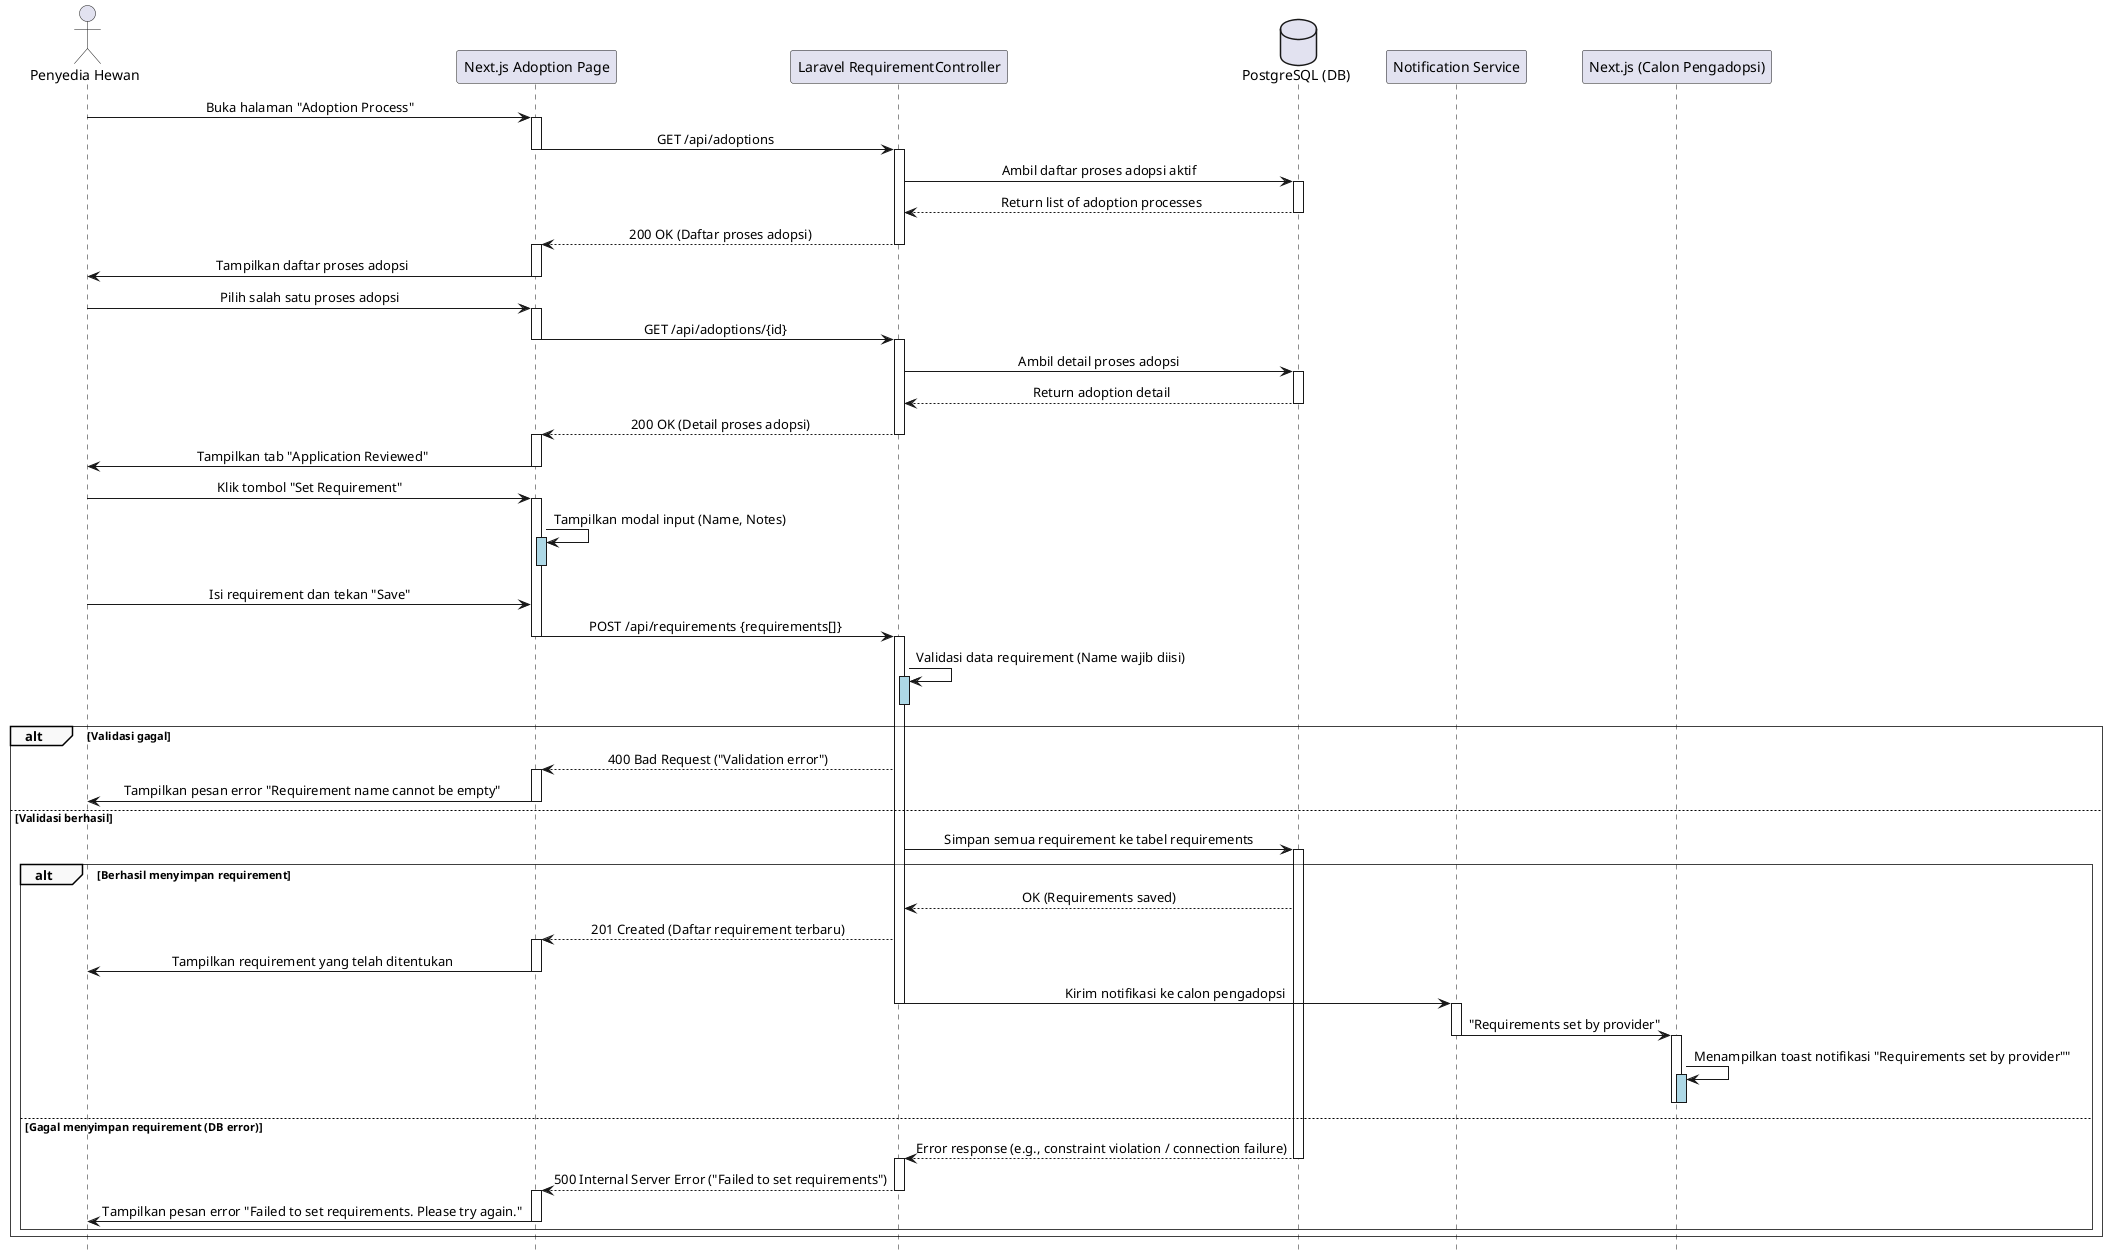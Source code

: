@startuml
' === Styling ===
skinparam sequence {
    LifelineFooterStrategy none
    MessageAlign center
    ArrowThickness 1
    ParticipantPadding 20
    GroupBorderThickness 0.5
    GroupBackgroundColor #F9F9F9
}
hide footbox

' === Participants ===
actor "Penyedia Hewan" as Provider
participant "Next.js Adoption Page" as FE
participant "Laravel RequirementController" as BE
database "PostgreSQL (DB)" as DB
participant "Notification Service" as NS
participant "Next.js (Calon Pengadopsi)" as FE_Adopter

' === Flow: Membuka Proses Adopsi ===
Provider -> FE: Buka halaman "Adoption Process"
activate FE
FE -> BE: GET /api/adoptions
deactivate FE
activate BE
BE -> DB: Ambil daftar proses adopsi aktif
activate DB
DB --> BE: Return list of adoption processes
deactivate DB
BE --> FE: 200 OK (Daftar proses adopsi)
deactivate BE
activate FE
FE -> Provider: Tampilkan daftar proses adopsi
deactivate FE

Provider -> FE: Pilih salah satu proses adopsi
activate FE
FE -> BE: GET /api/adoptions/{id}
deactivate FE
activate BE
BE -> DB: Ambil detail proses adopsi
activate DB
DB --> BE: Return adoption detail
deactivate DB
BE --> FE: 200 OK (Detail proses adopsi)
deactivate BE
activate FE
FE -> Provider: Tampilkan tab "Application Reviewed"
deactivate FE


' === Flow: Menentukan Requirement ===
Provider -> FE: Klik tombol "Set Requirement"
activate FE
FE -> FE: Tampilkan modal input (Name, Notes)
activate FE #LightBlue
deactivate FE #LightBlue

Provider -> FE: Isi requirement dan tekan "Save"
FE -> BE: POST /api/requirements {requirements[]}
deactivate FE
activate BE

BE -> BE: Validasi data requirement (Name wajib diisi)
activate BE #LightBlue
deactivate BE #LightBlue

alt Validasi gagal
    BE --> FE: 400 Bad Request ("Validation error")
    activate FE
    FE -> Provider: Tampilkan pesan error "Requirement name cannot be empty"
    deactivate FE

else Validasi berhasil
    BE -> DB: Simpan semua requirement ke tabel requirements
    activate DB

    alt Berhasil menyimpan requirement
        DB --> BE: OK (Requirements saved)
        BE --> FE: 201 Created (Daftar requirement terbaru)
        activate FE
        FE -> Provider: Tampilkan requirement yang telah ditentukan
        deactivate FE

        BE -> NS: Kirim notifikasi ke calon pengadopsi
        deactivate BE

        activate NS
        NS -> FE_Adopter: "Requirements set by provider"
        deactivate NS
        activate FE_Adopter
        FE_Adopter -> FE_Adopter: Menampilkan toast notifikasi "Requirements set by provider""
        activate FE_Adopter #LightBlue
        deactivate FE_Adopter #LightBlue
        deactivate FE_Adopter

    else Gagal menyimpan requirement (DB error)
        DB --> BE: Error response (e.g., constraint violation / connection failure)
        deactivate DB
        activate BE
        BE --> FE: 500 Internal Server Error ("Failed to set requirements")
        deactivate BE
        activate FE
        FE -> Provider: Tampilkan pesan error "Failed to set requirements. Please try again."
        deactivate FE
    end
end

@enduml
